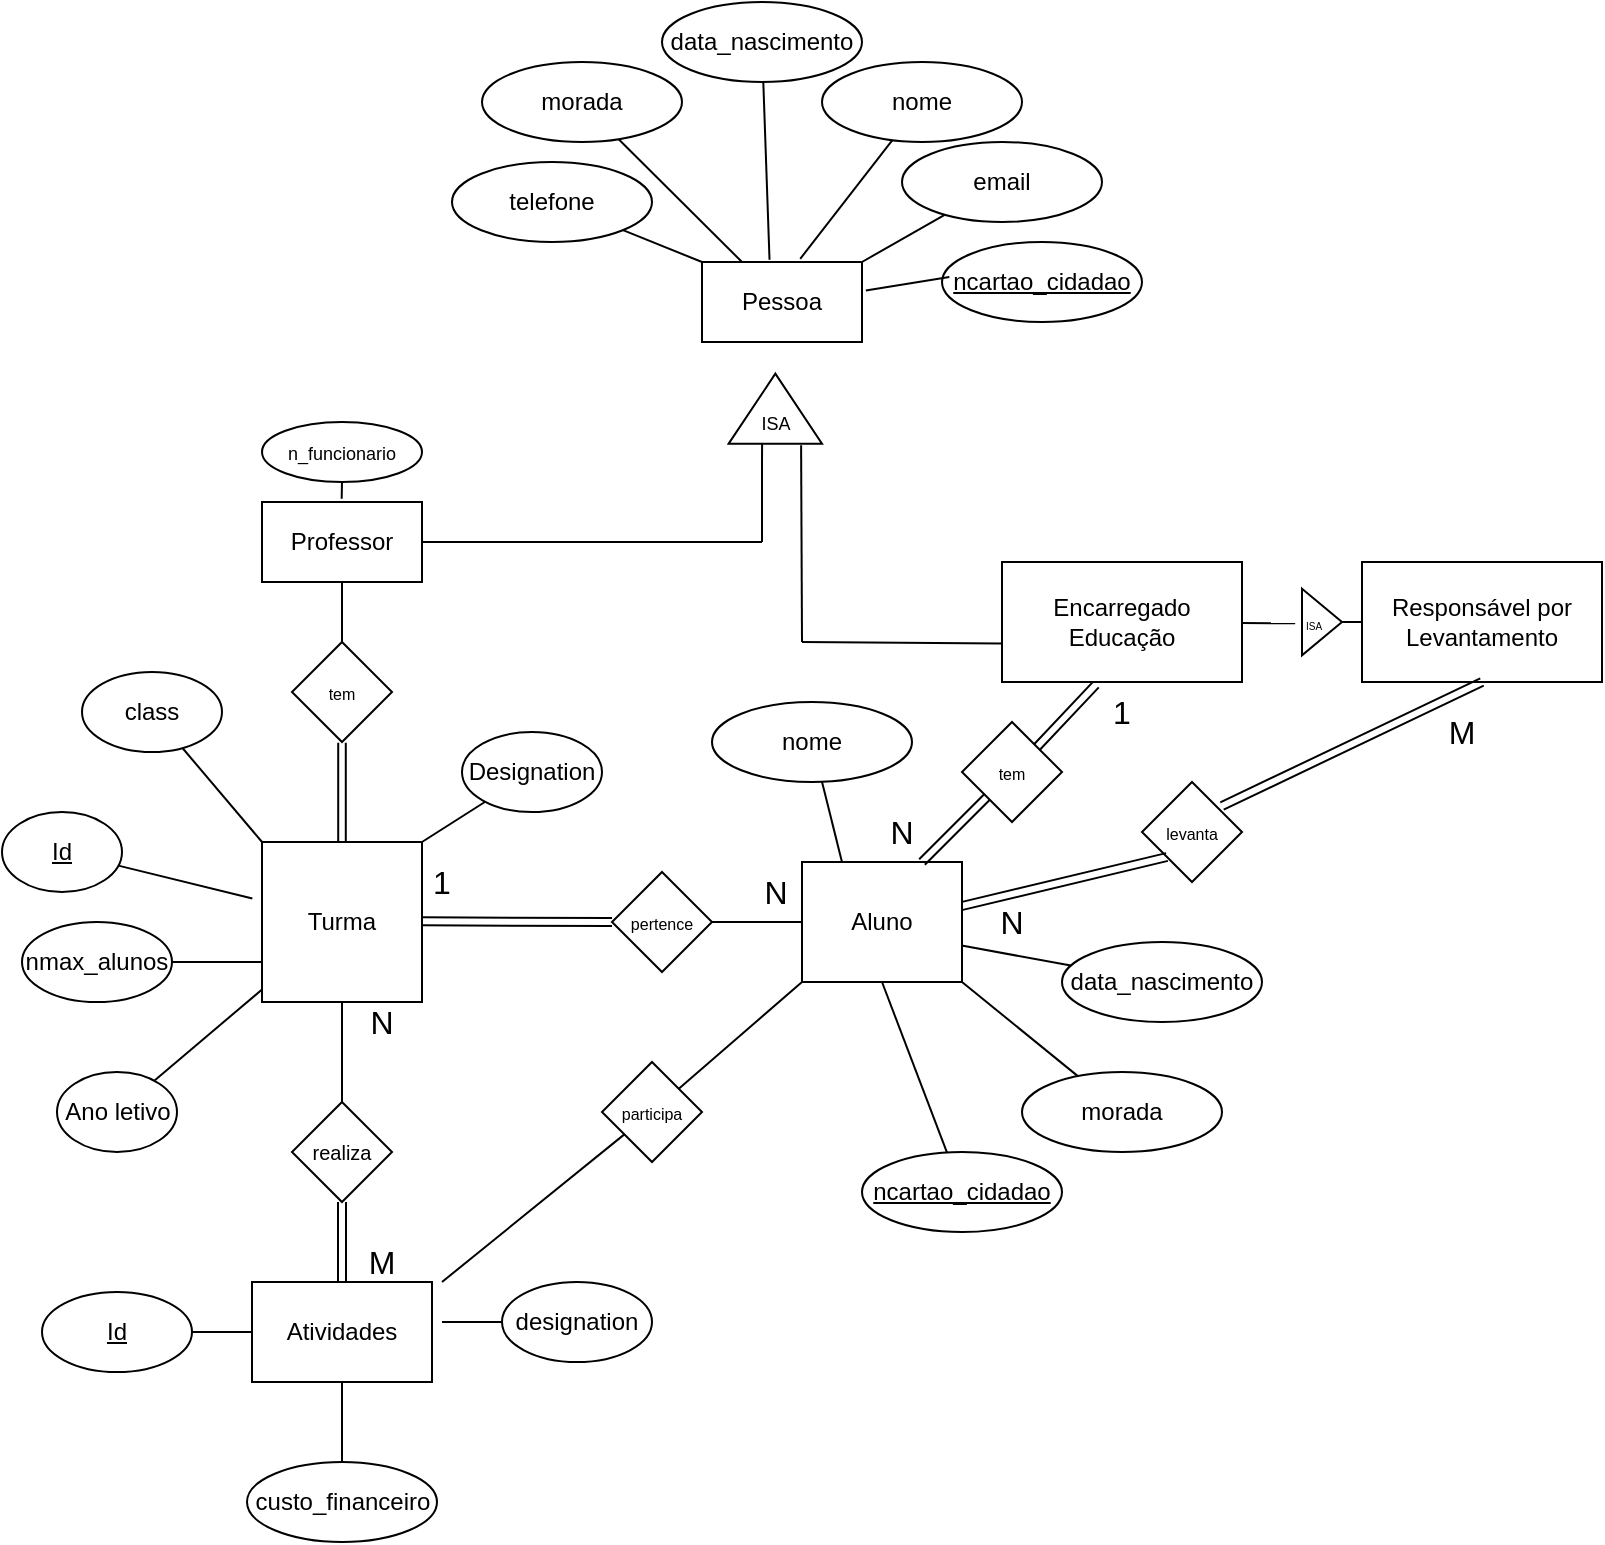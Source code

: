 <mxfile version="24.0.1" type="device">
  <diagram id="R2lEEEUBdFMjLlhIrx00" name="Page-1">
    <mxGraphModel dx="1186" dy="671" grid="1" gridSize="10" guides="1" tooltips="1" connect="1" arrows="1" fold="1" page="1" pageScale="1" pageWidth="850" pageHeight="1100" math="0" shadow="0" extFonts="Permanent Marker^https://fonts.googleapis.com/css?family=Permanent+Marker">
      <root>
        <mxCell id="0" />
        <mxCell id="1" parent="0" />
        <mxCell id="L6khQDOIoBBR53wLG6lC-1" value="Turma" style="whiteSpace=wrap;html=1;aspect=fixed;" parent="1" vertex="1">
          <mxGeometry x="200" y="420" width="80" height="80" as="geometry" />
        </mxCell>
        <mxCell id="L6khQDOIoBBR53wLG6lC-3" style="edgeStyle=none;curved=1;rounded=0;orthogonalLoop=1;jettySize=auto;html=1;entryX=-0.06;entryY=0.353;entryDx=0;entryDy=0;fontSize=12;startSize=8;endSize=8;entryPerimeter=0;endArrow=none;endFill=0;" parent="1" source="L6khQDOIoBBR53wLG6lC-2" target="L6khQDOIoBBR53wLG6lC-1" edge="1">
          <mxGeometry relative="1" as="geometry" />
        </mxCell>
        <mxCell id="L6khQDOIoBBR53wLG6lC-2" value="&lt;u&gt;Id&lt;/u&gt;" style="ellipse;whiteSpace=wrap;html=1;" parent="1" vertex="1">
          <mxGeometry x="70" y="405" width="60" height="40" as="geometry" />
        </mxCell>
        <mxCell id="L6khQDOIoBBR53wLG6lC-5" value="" style="edgeStyle=none;curved=1;rounded=0;orthogonalLoop=1;jettySize=auto;html=1;fontSize=12;startSize=8;endSize=8;endArrow=none;endFill=0;" parent="1" source="L6khQDOIoBBR53wLG6lC-4" target="L6khQDOIoBBR53wLG6lC-1" edge="1">
          <mxGeometry relative="1" as="geometry" />
        </mxCell>
        <mxCell id="L6khQDOIoBBR53wLG6lC-4" value="Ano letivo" style="ellipse;whiteSpace=wrap;html=1;" parent="1" vertex="1">
          <mxGeometry x="97.5" y="535" width="60" height="40" as="geometry" />
        </mxCell>
        <mxCell id="L6khQDOIoBBR53wLG6lC-7" style="edgeStyle=none;curved=1;rounded=0;orthogonalLoop=1;jettySize=auto;html=1;entryX=1;entryY=0;entryDx=0;entryDy=0;fontSize=12;startSize=8;endSize=8;endArrow=none;endFill=0;" parent="1" source="L6khQDOIoBBR53wLG6lC-6" target="L6khQDOIoBBR53wLG6lC-1" edge="1">
          <mxGeometry relative="1" as="geometry" />
        </mxCell>
        <mxCell id="L6khQDOIoBBR53wLG6lC-6" value="Designation" style="ellipse;whiteSpace=wrap;html=1;" parent="1" vertex="1">
          <mxGeometry x="300" y="365" width="70" height="40" as="geometry" />
        </mxCell>
        <mxCell id="L6khQDOIoBBR53wLG6lC-10" style="edgeStyle=none;curved=1;rounded=0;orthogonalLoop=1;jettySize=auto;html=1;entryX=0;entryY=0.75;entryDx=0;entryDy=0;fontSize=12;startSize=8;endSize=8;endArrow=none;endFill=0;" parent="1" source="L6khQDOIoBBR53wLG6lC-8" target="L6khQDOIoBBR53wLG6lC-1" edge="1">
          <mxGeometry relative="1" as="geometry" />
        </mxCell>
        <mxCell id="L6khQDOIoBBR53wLG6lC-8" value="nmax_alunos" style="ellipse;whiteSpace=wrap;html=1;" parent="1" vertex="1">
          <mxGeometry x="80" y="460" width="75" height="40" as="geometry" />
        </mxCell>
        <mxCell id="L6khQDOIoBBR53wLG6lC-11" value="Aluno" style="rounded=0;whiteSpace=wrap;html=1;" parent="1" vertex="1">
          <mxGeometry x="470" y="430" width="80" height="60" as="geometry" />
        </mxCell>
        <mxCell id="L6khQDOIoBBR53wLG6lC-13" style="edgeStyle=none;curved=1;rounded=0;orthogonalLoop=1;jettySize=auto;html=1;entryX=0.5;entryY=1;entryDx=0;entryDy=0;fontSize=12;startSize=8;endSize=8;endArrow=none;endFill=0;" parent="1" source="L6khQDOIoBBR53wLG6lC-12" target="L6khQDOIoBBR53wLG6lC-11" edge="1">
          <mxGeometry relative="1" as="geometry" />
        </mxCell>
        <mxCell id="L6khQDOIoBBR53wLG6lC-12" value="&lt;u&gt;ncartao_cidadao&lt;/u&gt;" style="ellipse;whiteSpace=wrap;html=1;" parent="1" vertex="1">
          <mxGeometry x="500" y="575" width="100" height="40" as="geometry" />
        </mxCell>
        <mxCell id="L6khQDOIoBBR53wLG6lC-15" style="edgeStyle=none;curved=1;rounded=0;orthogonalLoop=1;jettySize=auto;html=1;entryX=0.25;entryY=0;entryDx=0;entryDy=0;fontSize=12;startSize=8;endSize=8;endArrow=none;endFill=0;" parent="1" source="L6khQDOIoBBR53wLG6lC-14" target="L6khQDOIoBBR53wLG6lC-11" edge="1">
          <mxGeometry relative="1" as="geometry" />
        </mxCell>
        <mxCell id="L6khQDOIoBBR53wLG6lC-14" value="nome" style="ellipse;whiteSpace=wrap;html=1;" parent="1" vertex="1">
          <mxGeometry x="425" y="350" width="100" height="40" as="geometry" />
        </mxCell>
        <mxCell id="L6khQDOIoBBR53wLG6lC-17" style="edgeStyle=none;curved=1;rounded=0;orthogonalLoop=1;jettySize=auto;html=1;entryX=1;entryY=1;entryDx=0;entryDy=0;fontSize=12;startSize=8;endSize=8;endArrow=none;endFill=0;" parent="1" source="L6khQDOIoBBR53wLG6lC-16" target="L6khQDOIoBBR53wLG6lC-11" edge="1">
          <mxGeometry relative="1" as="geometry" />
        </mxCell>
        <mxCell id="L6khQDOIoBBR53wLG6lC-16" value="morada" style="ellipse;whiteSpace=wrap;html=1;" parent="1" vertex="1">
          <mxGeometry x="580" y="535" width="100" height="40" as="geometry" />
        </mxCell>
        <mxCell id="L6khQDOIoBBR53wLG6lC-18" value="data_nascimento" style="ellipse;whiteSpace=wrap;html=1;" parent="1" vertex="1">
          <mxGeometry x="600" y="470" width="100" height="40" as="geometry" />
        </mxCell>
        <mxCell id="L6khQDOIoBBR53wLG6lC-19" style="edgeStyle=none;curved=1;rounded=0;orthogonalLoop=1;jettySize=auto;html=1;entryX=0.998;entryY=0.696;entryDx=0;entryDy=0;entryPerimeter=0;fontSize=12;startSize=8;endSize=8;endArrow=none;endFill=0;" parent="1" source="L6khQDOIoBBR53wLG6lC-18" target="L6khQDOIoBBR53wLG6lC-11" edge="1">
          <mxGeometry relative="1" as="geometry" />
        </mxCell>
        <mxCell id="L6khQDOIoBBR53wLG6lC-21" style="edgeStyle=none;curved=1;rounded=0;orthogonalLoop=1;jettySize=auto;html=1;entryX=0;entryY=0.5;entryDx=0;entryDy=0;fontSize=12;startSize=8;endSize=8;endArrow=none;endFill=0;" parent="1" source="L6khQDOIoBBR53wLG6lC-20" target="L6khQDOIoBBR53wLG6lC-11" edge="1">
          <mxGeometry relative="1" as="geometry" />
        </mxCell>
        <mxCell id="L6khQDOIoBBR53wLG6lC-20" value="&lt;font style=&quot;font-size: 8px;&quot;&gt;pertence&lt;/font&gt;" style="rhombus;whiteSpace=wrap;html=1;" parent="1" vertex="1">
          <mxGeometry x="375" y="435" width="50" height="50" as="geometry" />
        </mxCell>
        <mxCell id="L6khQDOIoBBR53wLG6lC-22" value="" style="shape=link;html=1;rounded=0;fontSize=12;startSize=8;endSize=8;entryX=0;entryY=0.5;entryDx=0;entryDy=0;" parent="1" target="L6khQDOIoBBR53wLG6lC-20" edge="1">
          <mxGeometry width="100" relative="1" as="geometry">
            <mxPoint x="280" y="459.66" as="sourcePoint" />
            <mxPoint x="380" y="459.66" as="targetPoint" />
          </mxGeometry>
        </mxCell>
        <mxCell id="L6khQDOIoBBR53wLG6lC-23" value="1" style="text;html=1;align=center;verticalAlign=middle;whiteSpace=wrap;rounded=0;fontSize=16;" parent="1" vertex="1">
          <mxGeometry x="270" y="430" width="40" height="20" as="geometry" />
        </mxCell>
        <mxCell id="L6khQDOIoBBR53wLG6lC-24" value="N" style="text;html=1;align=center;verticalAlign=middle;whiteSpace=wrap;rounded=0;fontSize=16;" parent="1" vertex="1">
          <mxGeometry x="510" y="410" width="20" height="10" as="geometry" />
        </mxCell>
        <mxCell id="L6khQDOIoBBR53wLG6lC-25" value="Atividades" style="rounded=0;whiteSpace=wrap;html=1;" parent="1" vertex="1">
          <mxGeometry x="195" y="640" width="90" height="50" as="geometry" />
        </mxCell>
        <mxCell id="L6khQDOIoBBR53wLG6lC-27" style="edgeStyle=none;curved=1;rounded=0;orthogonalLoop=1;jettySize=auto;html=1;entryX=0;entryY=0.5;entryDx=0;entryDy=0;fontSize=12;startSize=8;endSize=8;endArrow=none;endFill=0;" parent="1" source="L6khQDOIoBBR53wLG6lC-26" target="L6khQDOIoBBR53wLG6lC-25" edge="1">
          <mxGeometry relative="1" as="geometry" />
        </mxCell>
        <mxCell id="L6khQDOIoBBR53wLG6lC-26" value="&lt;u&gt;Id&lt;/u&gt;" style="ellipse;whiteSpace=wrap;html=1;" parent="1" vertex="1">
          <mxGeometry x="90" y="645" width="75" height="40" as="geometry" />
        </mxCell>
        <mxCell id="L6khQDOIoBBR53wLG6lC-31" style="edgeStyle=none;curved=1;rounded=0;orthogonalLoop=1;jettySize=auto;html=1;fontSize=12;startSize=8;endSize=8;endArrow=none;endFill=0;" parent="1" source="L6khQDOIoBBR53wLG6lC-28" edge="1">
          <mxGeometry relative="1" as="geometry">
            <mxPoint x="290" y="660" as="targetPoint" />
          </mxGeometry>
        </mxCell>
        <mxCell id="L6khQDOIoBBR53wLG6lC-28" value="designation" style="ellipse;whiteSpace=wrap;html=1;" parent="1" vertex="1">
          <mxGeometry x="320" y="640" width="75" height="40" as="geometry" />
        </mxCell>
        <mxCell id="L6khQDOIoBBR53wLG6lC-30" style="edgeStyle=none;curved=1;rounded=0;orthogonalLoop=1;jettySize=auto;html=1;entryX=0.5;entryY=1;entryDx=0;entryDy=0;fontSize=12;startSize=8;endSize=8;endArrow=none;endFill=0;" parent="1" source="L6khQDOIoBBR53wLG6lC-29" target="L6khQDOIoBBR53wLG6lC-25" edge="1">
          <mxGeometry relative="1" as="geometry" />
        </mxCell>
        <mxCell id="L6khQDOIoBBR53wLG6lC-29" value="custo_financeiro" style="ellipse;whiteSpace=wrap;html=1;" parent="1" vertex="1">
          <mxGeometry x="192.5" y="730" width="95" height="40" as="geometry" />
        </mxCell>
        <mxCell id="L6khQDOIoBBR53wLG6lC-34" style="edgeStyle=none;curved=1;rounded=0;orthogonalLoop=1;jettySize=auto;html=1;entryX=0.5;entryY=1;entryDx=0;entryDy=0;fontSize=12;startSize=8;endSize=8;endArrow=none;endFill=0;" parent="1" source="L6khQDOIoBBR53wLG6lC-32" target="L6khQDOIoBBR53wLG6lC-1" edge="1">
          <mxGeometry relative="1" as="geometry" />
        </mxCell>
        <mxCell id="L6khQDOIoBBR53wLG6lC-32" value="&lt;font style=&quot;font-size: 10px;&quot;&gt;realiza&lt;/font&gt;" style="rhombus;whiteSpace=wrap;html=1;" parent="1" vertex="1">
          <mxGeometry x="215" y="550" width="50" height="50" as="geometry" />
        </mxCell>
        <mxCell id="L6khQDOIoBBR53wLG6lC-33" value="" style="shape=link;html=1;rounded=0;fontSize=12;startSize=8;endSize=8;entryX=0.5;entryY=1;entryDx=0;entryDy=0;" parent="1" target="L6khQDOIoBBR53wLG6lC-32" edge="1">
          <mxGeometry width="100" relative="1" as="geometry">
            <mxPoint x="240" y="639.67" as="sourcePoint" />
            <mxPoint x="340" y="639.67" as="targetPoint" />
          </mxGeometry>
        </mxCell>
        <mxCell id="L6khQDOIoBBR53wLG6lC-35" value="N" style="text;html=1;align=center;verticalAlign=middle;whiteSpace=wrap;rounded=0;fontSize=16;" parent="1" vertex="1">
          <mxGeometry x="260" y="510" as="geometry" />
        </mxCell>
        <mxCell id="L6khQDOIoBBR53wLG6lC-36" value="M" style="text;html=1;align=center;verticalAlign=middle;whiteSpace=wrap;rounded=0;fontSize=16;" parent="1" vertex="1">
          <mxGeometry x="240" y="620" width="40" height="20" as="geometry" />
        </mxCell>
        <mxCell id="L6khQDOIoBBR53wLG6lC-38" style="edgeStyle=none;curved=1;rounded=0;orthogonalLoop=1;jettySize=auto;html=1;entryX=0;entryY=1;entryDx=0;entryDy=0;fontSize=12;startSize=8;endSize=8;endArrow=none;endFill=0;" parent="1" source="L6khQDOIoBBR53wLG6lC-37" target="L6khQDOIoBBR53wLG6lC-11" edge="1">
          <mxGeometry relative="1" as="geometry" />
        </mxCell>
        <mxCell id="L6khQDOIoBBR53wLG6lC-39" style="edgeStyle=none;curved=1;rounded=0;orthogonalLoop=1;jettySize=auto;html=1;fontSize=12;startSize=8;endSize=8;endArrow=none;endFill=0;" parent="1" source="L6khQDOIoBBR53wLG6lC-37" edge="1">
          <mxGeometry relative="1" as="geometry">
            <mxPoint x="290" y="640" as="targetPoint" />
          </mxGeometry>
        </mxCell>
        <mxCell id="L6khQDOIoBBR53wLG6lC-37" value="&lt;font style=&quot;font-size: 8px;&quot;&gt;participa&lt;/font&gt;" style="rhombus;whiteSpace=wrap;html=1;" parent="1" vertex="1">
          <mxGeometry x="370" y="530" width="50" height="50" as="geometry" />
        </mxCell>
        <mxCell id="L6khQDOIoBBR53wLG6lC-71" style="edgeStyle=none;curved=1;rounded=0;orthogonalLoop=1;jettySize=auto;html=1;fontSize=12;startSize=8;endSize=8;endArrow=none;endFill=0;" parent="1" source="L6khQDOIoBBR53wLG6lC-40" edge="1">
          <mxGeometry relative="1" as="geometry">
            <mxPoint x="450" y="270" as="targetPoint" />
          </mxGeometry>
        </mxCell>
        <mxCell id="L6khQDOIoBBR53wLG6lC-40" value="Professor" style="rounded=0;whiteSpace=wrap;html=1;" parent="1" vertex="1">
          <mxGeometry x="200" y="250" width="80" height="40" as="geometry" />
        </mxCell>
        <mxCell id="L6khQDOIoBBR53wLG6lC-43" style="edgeStyle=none;curved=1;rounded=0;orthogonalLoop=1;jettySize=auto;html=1;entryX=0.5;entryY=1;entryDx=0;entryDy=0;fontSize=12;startSize=8;endSize=8;endArrow=none;endFill=0;" parent="1" source="L6khQDOIoBBR53wLG6lC-41" target="L6khQDOIoBBR53wLG6lC-40" edge="1">
          <mxGeometry relative="1" as="geometry" />
        </mxCell>
        <mxCell id="L6khQDOIoBBR53wLG6lC-41" value="&lt;span style=&quot;font-size: 8px;&quot;&gt;tem&lt;/span&gt;" style="rhombus;whiteSpace=wrap;html=1;" parent="1" vertex="1">
          <mxGeometry x="215" y="320" width="50" height="50" as="geometry" />
        </mxCell>
        <mxCell id="L6khQDOIoBBR53wLG6lC-42" value="" style="shape=link;html=1;rounded=0;fontSize=12;startSize=8;endSize=8;entryX=0.5;entryY=1;entryDx=0;entryDy=0;width=3.793;exitX=0.5;exitY=0;exitDx=0;exitDy=0;" parent="1" source="L6khQDOIoBBR53wLG6lC-1" edge="1">
          <mxGeometry width="100" relative="1" as="geometry">
            <mxPoint x="240" y="410" as="sourcePoint" />
            <mxPoint x="240" y="370.33" as="targetPoint" />
          </mxGeometry>
        </mxCell>
        <mxCell id="L6khQDOIoBBR53wLG6lC-44" value="&lt;font style=&quot;font-size: 9px;&quot;&gt;n_funcionario&lt;/font&gt;" style="ellipse;whiteSpace=wrap;html=1;" parent="1" vertex="1">
          <mxGeometry x="200" y="210" width="80" height="30" as="geometry" />
        </mxCell>
        <mxCell id="L6khQDOIoBBR53wLG6lC-45" style="edgeStyle=none;curved=1;rounded=0;orthogonalLoop=1;jettySize=auto;html=1;entryX=0.498;entryY=-0.041;entryDx=0;entryDy=0;entryPerimeter=0;fontSize=12;startSize=8;endSize=8;endArrow=none;endFill=0;" parent="1" source="L6khQDOIoBBR53wLG6lC-44" target="L6khQDOIoBBR53wLG6lC-40" edge="1">
          <mxGeometry relative="1" as="geometry" />
        </mxCell>
        <mxCell id="L6khQDOIoBBR53wLG6lC-47" style="edgeStyle=none;curved=1;rounded=0;orthogonalLoop=1;jettySize=auto;html=1;fontSize=12;startSize=8;endSize=8;endArrow=none;endFill=0;" parent="1" source="L6khQDOIoBBR53wLG6lC-46" edge="1">
          <mxGeometry relative="1" as="geometry">
            <mxPoint x="200" y="420" as="targetPoint" />
          </mxGeometry>
        </mxCell>
        <mxCell id="L6khQDOIoBBR53wLG6lC-46" value="class" style="ellipse;whiteSpace=wrap;html=1;" parent="1" vertex="1">
          <mxGeometry x="110" y="335" width="70" height="40" as="geometry" />
        </mxCell>
        <mxCell id="L6khQDOIoBBR53wLG6lC-49" value="Pessoa" style="rounded=0;whiteSpace=wrap;html=1;" parent="1" vertex="1">
          <mxGeometry x="420" y="130" width="80" height="40" as="geometry" />
        </mxCell>
        <mxCell id="L6khQDOIoBBR53wLG6lC-50" value="nome" style="ellipse;whiteSpace=wrap;html=1;" parent="1" vertex="1">
          <mxGeometry x="480" y="30" width="100" height="40" as="geometry" />
        </mxCell>
        <mxCell id="L6khQDOIoBBR53wLG6lC-60" style="edgeStyle=none;curved=1;rounded=0;orthogonalLoop=1;jettySize=auto;html=1;entryX=1;entryY=0;entryDx=0;entryDy=0;fontSize=12;startSize=8;endSize=8;endArrow=none;endFill=0;" parent="1" source="L6khQDOIoBBR53wLG6lC-51" target="L6khQDOIoBBR53wLG6lC-49" edge="1">
          <mxGeometry relative="1" as="geometry" />
        </mxCell>
        <mxCell id="L6khQDOIoBBR53wLG6lC-51" value="email" style="ellipse;whiteSpace=wrap;html=1;" parent="1" vertex="1">
          <mxGeometry x="520" y="70" width="100" height="40" as="geometry" />
        </mxCell>
        <mxCell id="L6khQDOIoBBR53wLG6lC-52" value="&lt;u&gt;ncartao_cidadao&lt;/u&gt;" style="ellipse;whiteSpace=wrap;html=1;" parent="1" vertex="1">
          <mxGeometry x="540" y="120" width="100" height="40" as="geometry" />
        </mxCell>
        <mxCell id="L6khQDOIoBBR53wLG6lC-53" value="data_nascimento" style="ellipse;whiteSpace=wrap;html=1;" parent="1" vertex="1">
          <mxGeometry x="400" width="100" height="40" as="geometry" />
        </mxCell>
        <mxCell id="L6khQDOIoBBR53wLG6lC-57" style="edgeStyle=none;curved=1;rounded=0;orthogonalLoop=1;jettySize=auto;html=1;entryX=0.25;entryY=0;entryDx=0;entryDy=0;fontSize=12;startSize=8;endSize=8;endArrow=none;endFill=0;" parent="1" target="L6khQDOIoBBR53wLG6lC-49" edge="1">
          <mxGeometry relative="1" as="geometry">
            <mxPoint x="378.333" y="68.607" as="sourcePoint" />
          </mxGeometry>
        </mxCell>
        <mxCell id="L6khQDOIoBBR53wLG6lC-54" value="morada" style="ellipse;whiteSpace=wrap;html=1;" parent="1" vertex="1">
          <mxGeometry x="310" y="30" width="100" height="40" as="geometry" />
        </mxCell>
        <mxCell id="L6khQDOIoBBR53wLG6lC-56" style="edgeStyle=none;curved=1;rounded=0;orthogonalLoop=1;jettySize=auto;html=1;entryX=0;entryY=0;entryDx=0;entryDy=0;fontSize=12;startSize=8;endSize=8;endArrow=none;endFill=0;" parent="1" target="L6khQDOIoBBR53wLG6lC-49" edge="1">
          <mxGeometry relative="1" as="geometry">
            <mxPoint x="380.496" y="114.086" as="sourcePoint" />
          </mxGeometry>
        </mxCell>
        <mxCell id="L6khQDOIoBBR53wLG6lC-55" value="telefone" style="ellipse;whiteSpace=wrap;html=1;" parent="1" vertex="1">
          <mxGeometry x="295" y="80" width="100" height="40" as="geometry" />
        </mxCell>
        <mxCell id="L6khQDOIoBBR53wLG6lC-58" style="edgeStyle=none;curved=1;rounded=0;orthogonalLoop=1;jettySize=auto;html=1;entryX=0.422;entryY=-0.028;entryDx=0;entryDy=0;entryPerimeter=0;fontSize=12;startSize=8;endSize=8;endArrow=none;endFill=0;" parent="1" source="L6khQDOIoBBR53wLG6lC-53" target="L6khQDOIoBBR53wLG6lC-49" edge="1">
          <mxGeometry relative="1" as="geometry" />
        </mxCell>
        <mxCell id="L6khQDOIoBBR53wLG6lC-59" style="edgeStyle=none;curved=1;rounded=0;orthogonalLoop=1;jettySize=auto;html=1;entryX=0.614;entryY=-0.04;entryDx=0;entryDy=0;entryPerimeter=0;fontSize=12;startSize=8;endSize=8;endArrow=none;endFill=0;" parent="1" source="L6khQDOIoBBR53wLG6lC-50" target="L6khQDOIoBBR53wLG6lC-49" edge="1">
          <mxGeometry relative="1" as="geometry" />
        </mxCell>
        <mxCell id="L6khQDOIoBBR53wLG6lC-61" style="edgeStyle=none;curved=1;rounded=0;orthogonalLoop=1;jettySize=auto;html=1;entryX=1.024;entryY=0.357;entryDx=0;entryDy=0;entryPerimeter=0;fontSize=12;startSize=8;endSize=8;endArrow=none;endFill=0;" parent="1" target="L6khQDOIoBBR53wLG6lC-49" edge="1">
          <mxGeometry relative="1" as="geometry">
            <mxPoint x="543.663" y="137.514" as="sourcePoint" />
          </mxGeometry>
        </mxCell>
        <mxCell id="L6khQDOIoBBR53wLG6lC-63" value="" style="triangle;whiteSpace=wrap;html=1;rotation=-90;" parent="1" vertex="1">
          <mxGeometry x="439.17" y="180" width="35" height="46.67" as="geometry" />
        </mxCell>
        <mxCell id="L6khQDOIoBBR53wLG6lC-64" value="&lt;font style=&quot;font-size: 9px;&quot;&gt;ISA&lt;/font&gt;" style="text;html=1;align=center;verticalAlign=middle;whiteSpace=wrap;rounded=0;fontSize=16;" parent="1" vertex="1">
          <mxGeometry x="436.67" y="198.33" width="40" height="20" as="geometry" />
        </mxCell>
        <mxCell id="L6khQDOIoBBR53wLG6lC-72" value="" style="endArrow=none;html=1;rounded=0;fontSize=12;startSize=8;endSize=8;entryX=-0.004;entryY=0.358;entryDx=0;entryDy=0;entryPerimeter=0;" parent="1" target="L6khQDOIoBBR53wLG6lC-63" edge="1">
          <mxGeometry width="50" height="50" relative="1" as="geometry">
            <mxPoint x="450" y="270" as="sourcePoint" />
            <mxPoint x="440" y="230" as="targetPoint" />
            <Array as="points">
              <mxPoint x="450" y="230" />
            </Array>
          </mxGeometry>
        </mxCell>
        <mxCell id="L6khQDOIoBBR53wLG6lC-73" value="Encarregado&lt;br&gt;Educação" style="rounded=0;whiteSpace=wrap;html=1;" parent="1" vertex="1">
          <mxGeometry x="570" y="280" width="120" height="60" as="geometry" />
        </mxCell>
        <mxCell id="L6khQDOIoBBR53wLG6lC-74" value="&lt;font style=&quot;font-size: 8px;&quot;&gt;tem&lt;/font&gt;" style="rhombus;whiteSpace=wrap;html=1;" parent="1" vertex="1">
          <mxGeometry x="550" y="360" width="50" height="50" as="geometry" />
        </mxCell>
        <mxCell id="L6khQDOIoBBR53wLG6lC-75" value="" style="shape=link;html=1;rounded=0;fontSize=12;startSize=8;endSize=8;entryX=0.391;entryY=1.022;entryDx=0;entryDy=0;entryPerimeter=0;exitX=1;exitY=0;exitDx=0;exitDy=0;" parent="1" source="L6khQDOIoBBR53wLG6lC-74" target="L6khQDOIoBBR53wLG6lC-73" edge="1">
          <mxGeometry width="100" relative="1" as="geometry">
            <mxPoint x="500" y="380" as="sourcePoint" />
            <mxPoint x="600" y="380" as="targetPoint" />
          </mxGeometry>
        </mxCell>
        <mxCell id="L6khQDOIoBBR53wLG6lC-76" value="" style="shape=link;html=1;rounded=0;fontSize=12;startSize=8;endSize=8;exitX=0.75;exitY=0;exitDx=0;exitDy=0;" parent="1" source="L6khQDOIoBBR53wLG6lC-11" target="L6khQDOIoBBR53wLG6lC-74" edge="1">
          <mxGeometry width="100" relative="1" as="geometry">
            <mxPoint x="531" y="430" as="sourcePoint" />
            <mxPoint x="560" y="398" as="targetPoint" />
          </mxGeometry>
        </mxCell>
        <mxCell id="L6khQDOIoBBR53wLG6lC-77" value="N" style="text;html=1;align=center;verticalAlign=middle;whiteSpace=wrap;rounded=0;fontSize=16;" parent="1" vertex="1">
          <mxGeometry x="446.67" y="440" width="20" height="10" as="geometry" />
        </mxCell>
        <mxCell id="L6khQDOIoBBR53wLG6lC-78" value="1" style="text;html=1;align=center;verticalAlign=middle;whiteSpace=wrap;rounded=0;fontSize=16;" parent="1" vertex="1">
          <mxGeometry x="620" y="350" width="20" height="10" as="geometry" />
        </mxCell>
        <mxCell id="L6khQDOIoBBR53wLG6lC-80" value="" style="endArrow=none;html=1;rounded=0;fontSize=12;startSize=8;endSize=8;entryX=-0.023;entryY=0.776;entryDx=0;entryDy=0;entryPerimeter=0;" parent="1" target="L6khQDOIoBBR53wLG6lC-63" edge="1">
          <mxGeometry width="50" height="50" relative="1" as="geometry">
            <mxPoint x="470" y="320" as="sourcePoint" />
            <mxPoint x="466.67" y="226.67" as="targetPoint" />
            <Array as="points" />
          </mxGeometry>
        </mxCell>
        <mxCell id="L6khQDOIoBBR53wLG6lC-81" value="" style="endArrow=none;html=1;rounded=0;fontSize=12;startSize=8;endSize=8;entryX=-0.003;entryY=0.679;entryDx=0;entryDy=0;entryPerimeter=0;" parent="1" target="L6khQDOIoBBR53wLG6lC-73" edge="1">
          <mxGeometry width="50" height="50" relative="1" as="geometry">
            <mxPoint x="470" y="320" as="sourcePoint" />
            <mxPoint x="520" y="270" as="targetPoint" />
          </mxGeometry>
        </mxCell>
        <mxCell id="L6khQDOIoBBR53wLG6lC-82" value="Responsável por&lt;br&gt;Levantamento" style="rounded=0;whiteSpace=wrap;html=1;" parent="1" vertex="1">
          <mxGeometry x="750" y="280" width="120" height="60" as="geometry" />
        </mxCell>
        <mxCell id="L6khQDOIoBBR53wLG6lC-83" value="&lt;font style=&quot;font-size: 8px;&quot;&gt;levanta&lt;/font&gt;" style="rhombus;whiteSpace=wrap;html=1;" parent="1" vertex="1">
          <mxGeometry x="640" y="390" width="50" height="50" as="geometry" />
        </mxCell>
        <mxCell id="L6khQDOIoBBR53wLG6lC-84" value="" style="shape=link;html=1;rounded=0;fontSize=12;startSize=8;endSize=8;exitX=0.75;exitY=0;exitDx=0;exitDy=0;entryX=0;entryY=1;entryDx=0;entryDy=0;" parent="1" target="L6khQDOIoBBR53wLG6lC-83" edge="1">
          <mxGeometry width="100" relative="1" as="geometry">
            <mxPoint x="550" y="452" as="sourcePoint" />
            <mxPoint x="583" y="420" as="targetPoint" />
          </mxGeometry>
        </mxCell>
        <mxCell id="L6khQDOIoBBR53wLG6lC-85" value="" style="shape=link;html=1;rounded=0;fontSize=12;startSize=8;endSize=8;exitX=0.75;exitY=0;exitDx=0;exitDy=0;entryX=0.5;entryY=1;entryDx=0;entryDy=0;" parent="1" target="L6khQDOIoBBR53wLG6lC-82" edge="1">
          <mxGeometry width="100" relative="1" as="geometry">
            <mxPoint x="680" y="402" as="sourcePoint" />
            <mxPoint x="783" y="378" as="targetPoint" />
          </mxGeometry>
        </mxCell>
        <mxCell id="L6khQDOIoBBR53wLG6lC-86" value="M" style="text;html=1;align=center;verticalAlign=middle;whiteSpace=wrap;rounded=0;fontSize=16;" parent="1" vertex="1">
          <mxGeometry x="790" y="360" width="20" height="10" as="geometry" />
        </mxCell>
        <mxCell id="L6khQDOIoBBR53wLG6lC-87" value="N" style="text;html=1;align=center;verticalAlign=middle;whiteSpace=wrap;rounded=0;fontSize=16;" parent="1" vertex="1">
          <mxGeometry x="565" y="455" width="20" height="10" as="geometry" />
        </mxCell>
        <mxCell id="L6khQDOIoBBR53wLG6lC-90" style="edgeStyle=none;curved=1;rounded=0;orthogonalLoop=1;jettySize=auto;html=1;entryX=0;entryY=0.5;entryDx=0;entryDy=0;fontSize=12;startSize=8;endSize=8;endArrow=none;endFill=0;" parent="1" source="L6khQDOIoBBR53wLG6lC-88" target="L6khQDOIoBBR53wLG6lC-82" edge="1">
          <mxGeometry relative="1" as="geometry" />
        </mxCell>
        <mxCell id="L6khQDOIoBBR53wLG6lC-88" value="&lt;div style=&quot;&quot;&gt;&lt;span style=&quot;font-size: 5px; background-color: initial;&quot;&gt;ISA&lt;/span&gt;&lt;/div&gt;" style="triangle;whiteSpace=wrap;html=1;align=left;" parent="1" vertex="1">
          <mxGeometry x="720" y="293.33" width="20" height="33.33" as="geometry" />
        </mxCell>
        <mxCell id="L6khQDOIoBBR53wLG6lC-89" style="edgeStyle=none;curved=1;rounded=0;orthogonalLoop=1;jettySize=auto;html=1;entryX=-0.171;entryY=0.52;entryDx=0;entryDy=0;entryPerimeter=0;fontSize=12;startSize=8;endSize=8;endArrow=none;endFill=0;" parent="1" source="L6khQDOIoBBR53wLG6lC-73" target="L6khQDOIoBBR53wLG6lC-88" edge="1">
          <mxGeometry relative="1" as="geometry" />
        </mxCell>
      </root>
    </mxGraphModel>
  </diagram>
</mxfile>
